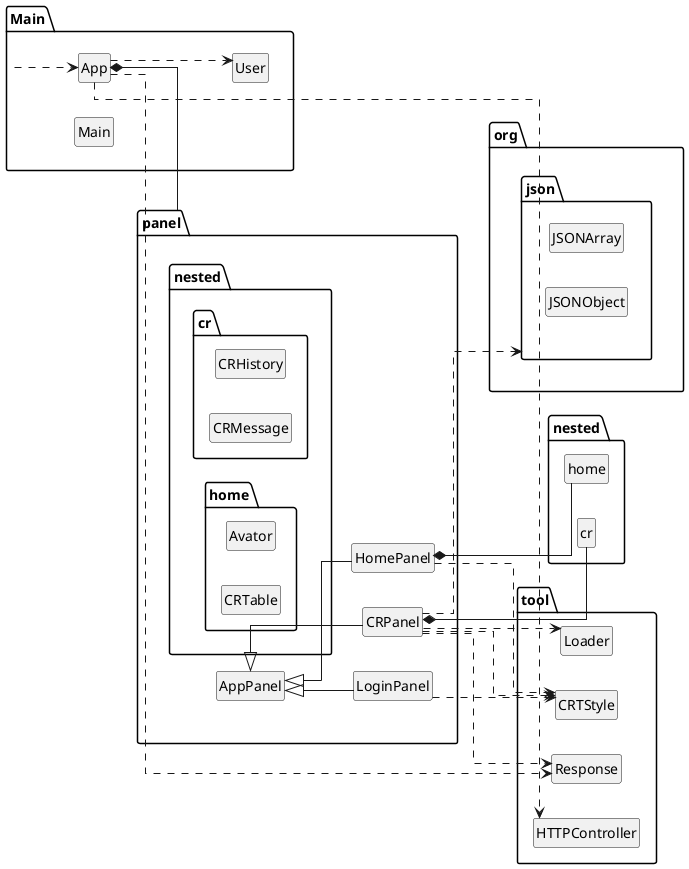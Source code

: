 @startuml server

hide stereotype
hide circle
hide methods
hide attributes

left to right direction
skinparam monochrome true

skinparam linetype ortho
package "tool"{
    class CRTStyle
    class HTTPController
    class Loader
    class Response
}

package "panel"{
    class AppPanel
    class CRPanel
    class HomePanel
    class LoginPanel

    package "nested.cr"{
    class CRHistory
    class CRMessage
    }

    package "nested.home"{
    class Avator
    class CRTable
    }
}

package "org.json"{
    class JSONArray
    class JSONObject
}

package "Main"{
    class App
    class Main
    class User
}

Main ..> App

App *-- panel
App ..> HTTPController
App ..> Response
App ..> User


AppPanel <|-- LoginPanel
AppPanel <|-- HomePanel
AppPanel <|-- CRPanel

LoginPanel ..> CRTStyle
HomePanel ..> CRTStyle
HomePanel *-- nested.home

CRPanel *-- nested.cr
CRPanel ..> CRTStyle
CRPanel ..> Loader
CRPanel ..> Response
CRPanel ..> org.json
@enduml